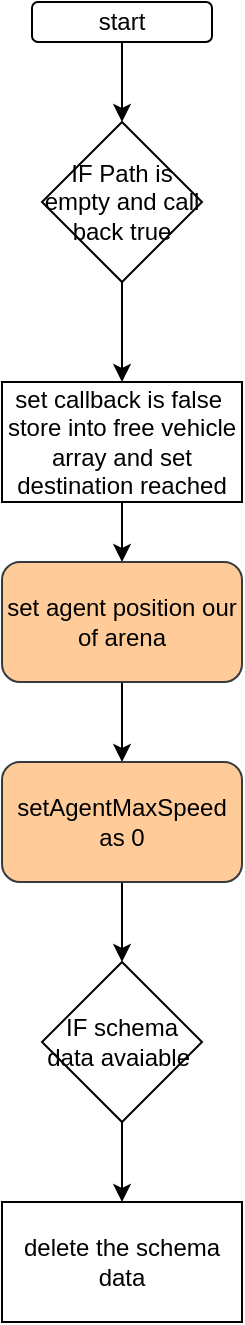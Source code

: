 <mxfile version="17.5.1" type="github">
  <diagram id="1JlEBX-Dq0l_Km1TBbqQ" name="Page-1">
    <mxGraphModel dx="1038" dy="579" grid="1" gridSize="10" guides="1" tooltips="1" connect="1" arrows="1" fold="1" page="1" pageScale="1" pageWidth="850" pageHeight="1100" math="0" shadow="0">
      <root>
        <mxCell id="0" />
        <mxCell id="1" parent="0" />
        <mxCell id="x_FvJ9ATtsSJRZwgK-KT-3" value="" style="edgeStyle=orthogonalEdgeStyle;rounded=0;orthogonalLoop=1;jettySize=auto;html=1;" edge="1" parent="1" source="x_FvJ9ATtsSJRZwgK-KT-1" target="x_FvJ9ATtsSJRZwgK-KT-2">
          <mxGeometry relative="1" as="geometry" />
        </mxCell>
        <mxCell id="x_FvJ9ATtsSJRZwgK-KT-1" value="start" style="rounded=1;whiteSpace=wrap;html=1;" vertex="1" parent="1">
          <mxGeometry x="45" y="50" width="90" height="20" as="geometry" />
        </mxCell>
        <mxCell id="x_FvJ9ATtsSJRZwgK-KT-5" value="" style="edgeStyle=orthogonalEdgeStyle;rounded=0;orthogonalLoop=1;jettySize=auto;html=1;" edge="1" parent="1" source="x_FvJ9ATtsSJRZwgK-KT-2" target="x_FvJ9ATtsSJRZwgK-KT-4">
          <mxGeometry relative="1" as="geometry" />
        </mxCell>
        <mxCell id="x_FvJ9ATtsSJRZwgK-KT-2" value="IF Path is empty and call back true" style="rhombus;whiteSpace=wrap;html=1;" vertex="1" parent="1">
          <mxGeometry x="50" y="110" width="80" height="80" as="geometry" />
        </mxCell>
        <mxCell id="x_FvJ9ATtsSJRZwgK-KT-7" value="" style="edgeStyle=orthogonalEdgeStyle;rounded=0;orthogonalLoop=1;jettySize=auto;html=1;" edge="1" parent="1" source="x_FvJ9ATtsSJRZwgK-KT-4" target="x_FvJ9ATtsSJRZwgK-KT-6">
          <mxGeometry relative="1" as="geometry" />
        </mxCell>
        <mxCell id="x_FvJ9ATtsSJRZwgK-KT-4" value="set callback is false&amp;nbsp;&lt;br&gt;store into free vehicle array and set destination reached" style="whiteSpace=wrap;html=1;" vertex="1" parent="1">
          <mxGeometry x="30" y="240" width="120" height="60" as="geometry" />
        </mxCell>
        <mxCell id="x_FvJ9ATtsSJRZwgK-KT-9" value="" style="edgeStyle=orthogonalEdgeStyle;rounded=0;orthogonalLoop=1;jettySize=auto;html=1;" edge="1" parent="1" source="x_FvJ9ATtsSJRZwgK-KT-6" target="x_FvJ9ATtsSJRZwgK-KT-8">
          <mxGeometry relative="1" as="geometry" />
        </mxCell>
        <mxCell id="x_FvJ9ATtsSJRZwgK-KT-6" value="set agent position our of arena" style="rounded=1;whiteSpace=wrap;html=1;fillColor=#ffcc99;strokeColor=#36393d;" vertex="1" parent="1">
          <mxGeometry x="30" y="330" width="120" height="60" as="geometry" />
        </mxCell>
        <mxCell id="x_FvJ9ATtsSJRZwgK-KT-11" value="" style="edgeStyle=orthogonalEdgeStyle;rounded=0;orthogonalLoop=1;jettySize=auto;html=1;" edge="1" parent="1" source="x_FvJ9ATtsSJRZwgK-KT-8" target="x_FvJ9ATtsSJRZwgK-KT-10">
          <mxGeometry relative="1" as="geometry" />
        </mxCell>
        <mxCell id="x_FvJ9ATtsSJRZwgK-KT-8" value="setAgentMaxSpeed as 0" style="rounded=1;whiteSpace=wrap;html=1;fillColor=#ffcc99;strokeColor=#36393d;" vertex="1" parent="1">
          <mxGeometry x="30" y="430" width="120" height="60" as="geometry" />
        </mxCell>
        <mxCell id="x_FvJ9ATtsSJRZwgK-KT-13" value="" style="edgeStyle=orthogonalEdgeStyle;rounded=0;orthogonalLoop=1;jettySize=auto;html=1;" edge="1" parent="1" source="x_FvJ9ATtsSJRZwgK-KT-10" target="x_FvJ9ATtsSJRZwgK-KT-12">
          <mxGeometry relative="1" as="geometry" />
        </mxCell>
        <mxCell id="x_FvJ9ATtsSJRZwgK-KT-10" value="IF schema data avaiable&amp;nbsp;" style="rhombus;whiteSpace=wrap;html=1;" vertex="1" parent="1">
          <mxGeometry x="50" y="530" width="80" height="80" as="geometry" />
        </mxCell>
        <mxCell id="x_FvJ9ATtsSJRZwgK-KT-12" value="delete the schema data" style="whiteSpace=wrap;html=1;" vertex="1" parent="1">
          <mxGeometry x="30" y="650" width="120" height="60" as="geometry" />
        </mxCell>
      </root>
    </mxGraphModel>
  </diagram>
</mxfile>
